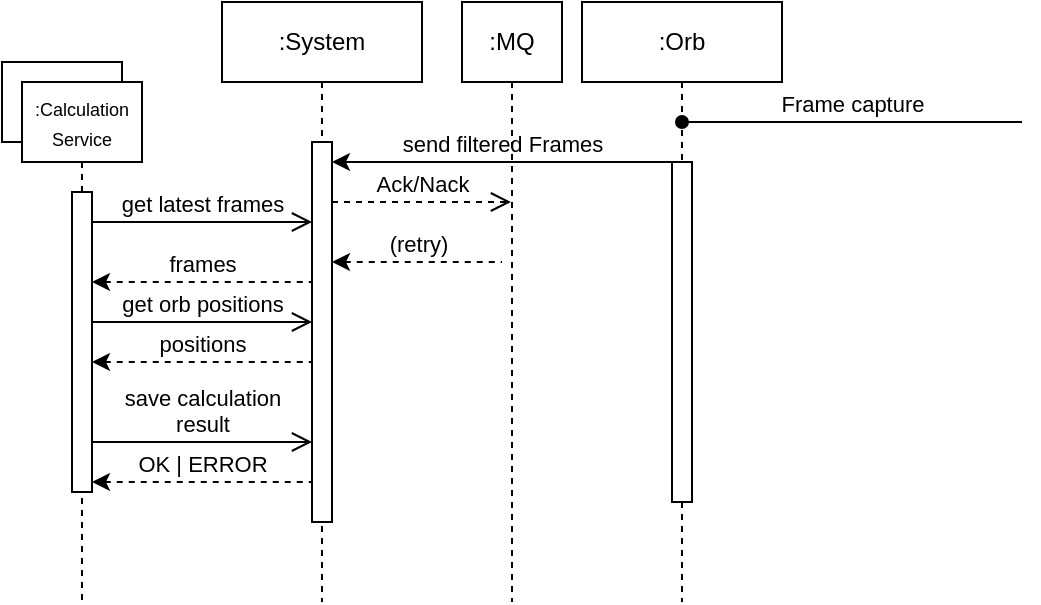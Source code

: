 <mxfile version="21.0.6" type="github">
  <diagram name="Page-1" id="2YBvvXClWsGukQMizWep">
    <mxGraphModel dx="1085" dy="292" grid="1" gridSize="10" guides="1" tooltips="1" connect="1" arrows="1" fold="1" page="1" pageScale="1" pageWidth="850" pageHeight="1100" math="0" shadow="0">
      <root>
        <mxCell id="0" />
        <mxCell id="1" parent="0" />
        <mxCell id="rSKSXi-QU2KXNEiJ4-z2-8" value="" style="rounded=0;whiteSpace=wrap;html=1;" vertex="1" parent="1">
          <mxGeometry x="-70" y="70" width="60" height="40" as="geometry" />
        </mxCell>
        <mxCell id="aM9ryv3xv72pqoxQDRHE-1" value=":System" style="shape=umlLifeline;perimeter=lifelinePerimeter;whiteSpace=wrap;html=1;container=0;dropTarget=0;collapsible=0;recursiveResize=0;outlineConnect=0;portConstraint=eastwest;newEdgeStyle={&quot;edgeStyle&quot;:&quot;elbowEdgeStyle&quot;,&quot;elbow&quot;:&quot;vertical&quot;,&quot;curved&quot;:0,&quot;rounded&quot;:0};" parent="1" vertex="1">
          <mxGeometry x="40" y="40" width="100" height="300" as="geometry" />
        </mxCell>
        <mxCell id="aM9ryv3xv72pqoxQDRHE-2" value="" style="html=1;points=[];perimeter=orthogonalPerimeter;outlineConnect=0;targetShapes=umlLifeline;portConstraint=eastwest;newEdgeStyle={&quot;edgeStyle&quot;:&quot;elbowEdgeStyle&quot;,&quot;elbow&quot;:&quot;vertical&quot;,&quot;curved&quot;:0,&quot;rounded&quot;:0};" parent="aM9ryv3xv72pqoxQDRHE-1" vertex="1">
          <mxGeometry x="45" y="70" width="10" height="190" as="geometry" />
        </mxCell>
        <mxCell id="aM9ryv3xv72pqoxQDRHE-5" value=":Orb" style="shape=umlLifeline;perimeter=lifelinePerimeter;whiteSpace=wrap;html=1;container=0;dropTarget=0;collapsible=0;recursiveResize=0;outlineConnect=0;portConstraint=eastwest;newEdgeStyle={&quot;edgeStyle&quot;:&quot;elbowEdgeStyle&quot;,&quot;elbow&quot;:&quot;vertical&quot;,&quot;curved&quot;:0,&quot;rounded&quot;:0};" parent="1" vertex="1">
          <mxGeometry x="220" y="40" width="100" height="300" as="geometry" />
        </mxCell>
        <mxCell id="aM9ryv3xv72pqoxQDRHE-6" value="" style="html=1;points=[];perimeter=orthogonalPerimeter;outlineConnect=0;targetShapes=umlLifeline;portConstraint=eastwest;newEdgeStyle={&quot;edgeStyle&quot;:&quot;elbowEdgeStyle&quot;,&quot;elbow&quot;:&quot;vertical&quot;,&quot;curved&quot;:0,&quot;rounded&quot;:0};" parent="aM9ryv3xv72pqoxQDRHE-5" vertex="1">
          <mxGeometry x="45" y="80" width="10" height="170" as="geometry" />
        </mxCell>
        <mxCell id="aM9ryv3xv72pqoxQDRHE-7" value="send filtered Frames" style="html=1;verticalAlign=bottom;endArrow=none;edgeStyle=elbowEdgeStyle;elbow=vertical;curved=0;rounded=0;endFill=0;startArrow=classic;startFill=1;" parent="1" source="aM9ryv3xv72pqoxQDRHE-2" target="aM9ryv3xv72pqoxQDRHE-6" edge="1">
          <mxGeometry relative="1" as="geometry">
            <mxPoint x="195" y="130" as="sourcePoint" />
            <Array as="points">
              <mxPoint x="180" y="120" />
            </Array>
          </mxGeometry>
        </mxCell>
        <mxCell id="rSKSXi-QU2KXNEiJ4-z2-1" value=":MQ" style="shape=umlLifeline;perimeter=lifelinePerimeter;whiteSpace=wrap;html=1;container=0;dropTarget=0;collapsible=0;recursiveResize=0;outlineConnect=0;portConstraint=eastwest;newEdgeStyle={&quot;edgeStyle&quot;:&quot;elbowEdgeStyle&quot;,&quot;elbow&quot;:&quot;vertical&quot;,&quot;curved&quot;:0,&quot;rounded&quot;:0};" vertex="1" parent="1">
          <mxGeometry x="160" y="40" width="50" height="300" as="geometry" />
        </mxCell>
        <mxCell id="rSKSXi-QU2KXNEiJ4-z2-4" value="Ack/Nack" style="html=1;verticalAlign=bottom;endArrow=open;dashed=1;endSize=8;edgeStyle=elbowEdgeStyle;elbow=vertical;curved=0;rounded=0;" edge="1" parent="1" source="aM9ryv3xv72pqoxQDRHE-2" target="rSKSXi-QU2KXNEiJ4-z2-1">
          <mxGeometry relative="1" as="geometry">
            <mxPoint x="180" y="140" as="targetPoint" />
            <Array as="points">
              <mxPoint x="140" y="140" />
            </Array>
            <mxPoint x="100" y="140" as="sourcePoint" />
          </mxGeometry>
        </mxCell>
        <mxCell id="rSKSXi-QU2KXNEiJ4-z2-5" value="Frame capture" style="html=1;verticalAlign=bottom;endArrow=none;edgeStyle=elbowEdgeStyle;elbow=vertical;curved=0;rounded=0;endFill=0;startArrow=oval;startFill=1;" edge="1" parent="1">
          <mxGeometry relative="1" as="geometry">
            <mxPoint x="270" y="100" as="sourcePoint" />
            <Array as="points">
              <mxPoint x="355" y="100" />
            </Array>
            <mxPoint x="440" y="100" as="targetPoint" />
          </mxGeometry>
        </mxCell>
        <mxCell id="rSKSXi-QU2KXNEiJ4-z2-6" value="&lt;font style=&quot;font-size: 9px;&quot;&gt;:Calculation&lt;br&gt;Service&lt;/font&gt;" style="shape=umlLifeline;perimeter=lifelinePerimeter;whiteSpace=wrap;html=1;container=0;dropTarget=0;collapsible=0;recursiveResize=0;outlineConnect=0;portConstraint=eastwest;newEdgeStyle={&quot;edgeStyle&quot;:&quot;elbowEdgeStyle&quot;,&quot;elbow&quot;:&quot;vertical&quot;,&quot;curved&quot;:0,&quot;rounded&quot;:0};" vertex="1" parent="1">
          <mxGeometry x="-60" y="80" width="60" height="260" as="geometry" />
        </mxCell>
        <mxCell id="rSKSXi-QU2KXNEiJ4-z2-7" value="" style="html=1;points=[];perimeter=orthogonalPerimeter;outlineConnect=0;targetShapes=umlLifeline;portConstraint=eastwest;newEdgeStyle={&quot;edgeStyle&quot;:&quot;elbowEdgeStyle&quot;,&quot;elbow&quot;:&quot;vertical&quot;,&quot;curved&quot;:0,&quot;rounded&quot;:0};" vertex="1" parent="rSKSXi-QU2KXNEiJ4-z2-6">
          <mxGeometry x="25" y="55" width="10" height="150" as="geometry" />
        </mxCell>
        <mxCell id="rSKSXi-QU2KXNEiJ4-z2-9" value="get latest frames" style="html=1;verticalAlign=bottom;endArrow=open;endSize=8;edgeStyle=elbowEdgeStyle;elbow=vertical;curved=0;rounded=0;" edge="1" parent="1" source="rSKSXi-QU2KXNEiJ4-z2-7" target="aM9ryv3xv72pqoxQDRHE-2">
          <mxGeometry relative="1" as="geometry">
            <mxPoint x="60" y="150" as="targetPoint" />
            <Array as="points">
              <mxPoint x="25" y="150" />
            </Array>
            <mxPoint x="-20" y="150" as="sourcePoint" />
          </mxGeometry>
        </mxCell>
        <mxCell id="rSKSXi-QU2KXNEiJ4-z2-10" value="frames" style="html=1;verticalAlign=bottom;endArrow=none;endSize=8;edgeStyle=elbowEdgeStyle;elbow=vertical;curved=0;rounded=0;startArrow=classic;startFill=1;endFill=0;dashed=1;" edge="1" parent="1" source="rSKSXi-QU2KXNEiJ4-z2-7" target="aM9ryv3xv72pqoxQDRHE-2">
          <mxGeometry relative="1" as="geometry">
            <mxPoint x="70" y="180" as="targetPoint" />
            <Array as="points">
              <mxPoint x="60" y="180" />
              <mxPoint x="25" y="180" />
            </Array>
            <mxPoint x="-20" y="180" as="sourcePoint" />
          </mxGeometry>
        </mxCell>
        <mxCell id="rSKSXi-QU2KXNEiJ4-z2-11" value="save calculation&lt;br&gt;&lt;div&gt;result&lt;/div&gt;" style="html=1;verticalAlign=bottom;endArrow=open;endSize=8;edgeStyle=elbowEdgeStyle;elbow=vertical;curved=0;rounded=0;" edge="1" parent="1" source="rSKSXi-QU2KXNEiJ4-z2-7" target="aM9ryv3xv72pqoxQDRHE-2">
          <mxGeometry relative="1" as="geometry">
            <mxPoint x="70" y="260" as="targetPoint" />
            <Array as="points">
              <mxPoint x="25" y="260" />
            </Array>
            <mxPoint x="-20" y="260" as="sourcePoint" />
          </mxGeometry>
        </mxCell>
        <mxCell id="rSKSXi-QU2KXNEiJ4-z2-12" value="OK | ERROR" style="html=1;verticalAlign=bottom;endArrow=none;endSize=8;edgeStyle=elbowEdgeStyle;elbow=vertical;curved=0;rounded=0;startArrow=classic;startFill=1;endFill=0;dashed=1;" edge="1" parent="1" source="rSKSXi-QU2KXNEiJ4-z2-7" target="aM9ryv3xv72pqoxQDRHE-2">
          <mxGeometry relative="1" as="geometry">
            <mxPoint x="80" y="280" as="targetPoint" />
            <Array as="points">
              <mxPoint x="25" y="280" />
            </Array>
            <mxPoint x="-20" y="280" as="sourcePoint" />
          </mxGeometry>
        </mxCell>
        <mxCell id="rSKSXi-QU2KXNEiJ4-z2-14" value="(retry)" style="html=1;verticalAlign=bottom;endArrow=none;endSize=8;edgeStyle=elbowEdgeStyle;elbow=vertical;curved=0;rounded=0;startArrow=classic;startFill=1;endFill=0;dashed=1;entryX=0.4;entryY=0.433;entryDx=0;entryDy=0;entryPerimeter=0;" edge="1" parent="1" source="aM9ryv3xv72pqoxQDRHE-2" target="rSKSXi-QU2KXNEiJ4-z2-1">
          <mxGeometry relative="1" as="geometry">
            <mxPoint x="180" y="170" as="targetPoint" />
            <Array as="points">
              <mxPoint x="145" y="170" />
            </Array>
            <mxPoint x="100" y="170" as="sourcePoint" />
          </mxGeometry>
        </mxCell>
        <mxCell id="rSKSXi-QU2KXNEiJ4-z2-16" value="get orb positions" style="html=1;verticalAlign=bottom;endArrow=open;endSize=8;edgeStyle=elbowEdgeStyle;elbow=vertical;curved=0;rounded=0;" edge="1" parent="1" source="rSKSXi-QU2KXNEiJ4-z2-7" target="aM9ryv3xv72pqoxQDRHE-2">
          <mxGeometry relative="1" as="geometry">
            <mxPoint x="80" y="210" as="targetPoint" />
            <Array as="points">
              <mxPoint y="200" />
              <mxPoint x="30" y="209.81" />
            </Array>
            <mxPoint x="-20" y="209.81" as="sourcePoint" />
          </mxGeometry>
        </mxCell>
        <mxCell id="rSKSXi-QU2KXNEiJ4-z2-17" value="positions" style="html=1;verticalAlign=bottom;endArrow=none;endSize=8;edgeStyle=elbowEdgeStyle;elbow=vertical;curved=0;rounded=0;startArrow=classic;startFill=1;endFill=0;dashed=1;" edge="1" parent="1" source="rSKSXi-QU2KXNEiJ4-z2-7" target="aM9ryv3xv72pqoxQDRHE-2">
          <mxGeometry relative="1" as="geometry">
            <mxPoint x="80" y="220" as="targetPoint" />
            <Array as="points">
              <mxPoint x="10" y="220" />
              <mxPoint y="230" />
              <mxPoint x="20" y="220" />
              <mxPoint x="40" y="220" />
              <mxPoint x="30" y="220" />
            </Array>
            <mxPoint x="-20" y="220" as="sourcePoint" />
          </mxGeometry>
        </mxCell>
      </root>
    </mxGraphModel>
  </diagram>
</mxfile>
